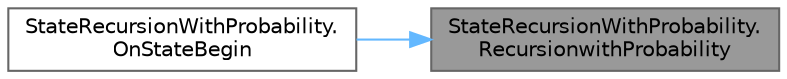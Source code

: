 digraph "StateRecursionWithProbability.RecursionwithProbability"
{
 // LATEX_PDF_SIZE
  bgcolor="transparent";
  edge [fontname=Helvetica,fontsize=10,labelfontname=Helvetica,labelfontsize=10];
  node [fontname=Helvetica,fontsize=10,shape=box,height=0.2,width=0.4];
  rankdir="RL";
  Node1 [id="Node000001",label="StateRecursionWithProbability.\lRecursionwithProbability",height=0.2,width=0.4,color="gray40", fillcolor="grey60", style="filled", fontcolor="black",tooltip="確率で遷移を実行する"];
  Node1 -> Node2 [id="edge1_Node000001_Node000002",dir="back",color="steelblue1",style="solid",tooltip=" "];
  Node2 [id="Node000002",label="StateRecursionWithProbability.\lOnStateBegin",height=0.2,width=0.4,color="grey40", fillcolor="white", style="filled",URL="$class_state_recursion_with_probability.html#ad66f1916e3fa4c2f3a530bffd7986a26",tooltip=" "];
}
